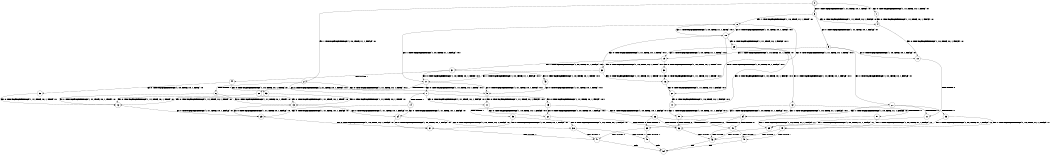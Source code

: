 digraph BCG {
size = "7, 10.5";
center = TRUE;
node [shape = circle];
0 [peripheries = 2];
0 -> 1 [label = "EX !0 !ATOMIC_EXCH_BRANCH (1, +1, TRUE, +0, 1, TRUE) !:0:"];
0 -> 2 [label = "EX !1 !ATOMIC_EXCH_BRANCH (1, +0, TRUE, +1, 1, FALSE) !:0:"];
0 -> 3 [label = "EX !0 !ATOMIC_EXCH_BRANCH (1, +1, TRUE, +0, 1, TRUE) !:0:"];
1 -> 4 [label = "EX !0 !ATOMIC_EXCH_BRANCH (1, +1, TRUE, +0, 1, FALSE) !:0:"];
2 -> 5 [label = "EX !0 !ATOMIC_EXCH_BRANCH (1, +1, TRUE, +0, 1, TRUE) !:0:1:"];
2 -> 6 [label = "TERMINATE !1"];
2 -> 7 [label = "EX !0 !ATOMIC_EXCH_BRANCH (1, +1, TRUE, +0, 1, TRUE) !:0:1:"];
3 -> 4 [label = "EX !0 !ATOMIC_EXCH_BRANCH (1, +1, TRUE, +0, 1, FALSE) !:0:"];
3 -> 8 [label = "EX !1 !ATOMIC_EXCH_BRANCH (1, +0, TRUE, +1, 1, TRUE) !:0:"];
3 -> 9 [label = "EX !0 !ATOMIC_EXCH_BRANCH (1, +1, TRUE, +0, 1, FALSE) !:0:"];
4 -> 10 [label = "EX !0 !ATOMIC_EXCH_BRANCH (1, +0, TRUE, +0, 1, FALSE) !:0:"];
5 -> 11 [label = "EX !0 !ATOMIC_EXCH_BRANCH (1, +1, TRUE, +0, 1, FALSE) !:0:1:"];
6 -> 12 [label = "EX !0 !ATOMIC_EXCH_BRANCH (1, +1, TRUE, +0, 1, TRUE) !:0:"];
6 -> 13 [label = "EX !0 !ATOMIC_EXCH_BRANCH (1, +1, TRUE, +0, 1, TRUE) !:0:"];
7 -> 11 [label = "EX !0 !ATOMIC_EXCH_BRANCH (1, +1, TRUE, +0, 1, FALSE) !:0:1:"];
7 -> 14 [label = "TERMINATE !1"];
7 -> 15 [label = "EX !0 !ATOMIC_EXCH_BRANCH (1, +1, TRUE, +0, 1, FALSE) !:0:1:"];
8 -> 16 [label = "EX !0 !ATOMIC_EXCH_BRANCH (1, +1, TRUE, +0, 1, TRUE) !:0:1:"];
8 -> 17 [label = "EX !1 !ATOMIC_EXCH_BRANCH (1, +0, TRUE, +1, 1, FALSE) !:0:1:"];
8 -> 18 [label = "EX !0 !ATOMIC_EXCH_BRANCH (1, +1, TRUE, +0, 1, TRUE) !:0:1:"];
9 -> 10 [label = "EX !0 !ATOMIC_EXCH_BRANCH (1, +0, TRUE, +0, 1, FALSE) !:0:"];
9 -> 19 [label = "EX !1 !ATOMIC_EXCH_BRANCH (1, +0, TRUE, +1, 1, TRUE) !:0:"];
9 -> 20 [label = "EX !0 !ATOMIC_EXCH_BRANCH (1, +0, TRUE, +0, 1, FALSE) !:0:"];
10 -> 21 [label = "TERMINATE !0"];
11 -> 22 [label = "EX !0 !ATOMIC_EXCH_BRANCH (1, +0, TRUE, +0, 1, FALSE) !:0:1:"];
12 -> 23 [label = "EX !0 !ATOMIC_EXCH_BRANCH (1, +1, TRUE, +0, 1, FALSE) !:0:"];
13 -> 23 [label = "EX !0 !ATOMIC_EXCH_BRANCH (1, +1, TRUE, +0, 1, FALSE) !:0:"];
13 -> 24 [label = "EX !0 !ATOMIC_EXCH_BRANCH (1, +1, TRUE, +0, 1, FALSE) !:0:"];
14 -> 23 [label = "EX !0 !ATOMIC_EXCH_BRANCH (1, +1, TRUE, +0, 1, FALSE) !:0:"];
14 -> 24 [label = "EX !0 !ATOMIC_EXCH_BRANCH (1, +1, TRUE, +0, 1, FALSE) !:0:"];
15 -> 22 [label = "EX !0 !ATOMIC_EXCH_BRANCH (1, +0, TRUE, +0, 1, FALSE) !:0:1:"];
15 -> 25 [label = "TERMINATE !1"];
15 -> 26 [label = "EX !0 !ATOMIC_EXCH_BRANCH (1, +0, TRUE, +0, 1, FALSE) !:0:1:"];
16 -> 27 [label = "EX !0 !ATOMIC_EXCH_BRANCH (1, +1, TRUE, +0, 1, FALSE) !:0:1:"];
17 -> 5 [label = "EX !0 !ATOMIC_EXCH_BRANCH (1, +1, TRUE, +0, 1, TRUE) !:0:1:"];
17 -> 28 [label = "TERMINATE !1"];
17 -> 7 [label = "EX !0 !ATOMIC_EXCH_BRANCH (1, +1, TRUE, +0, 1, TRUE) !:0:1:"];
18 -> 27 [label = "EX !0 !ATOMIC_EXCH_BRANCH (1, +1, TRUE, +0, 1, FALSE) !:0:1:"];
18 -> 8 [label = "EX !1 !ATOMIC_EXCH_BRANCH (1, +0, TRUE, +1, 1, TRUE) !:0:1:"];
18 -> 29 [label = "EX !0 !ATOMIC_EXCH_BRANCH (1, +1, TRUE, +0, 1, FALSE) !:0:1:"];
19 -> 30 [label = "EX !0 !ATOMIC_EXCH_BRANCH (1, +0, TRUE, +0, 1, TRUE) !:0:1:"];
19 -> 31 [label = "EX !1 !ATOMIC_EXCH_BRANCH (1, +0, TRUE, +1, 1, FALSE) !:0:1:"];
19 -> 32 [label = "EX !0 !ATOMIC_EXCH_BRANCH (1, +0, TRUE, +0, 1, TRUE) !:0:1:"];
20 -> 21 [label = "TERMINATE !0"];
20 -> 33 [label = "TERMINATE !0"];
20 -> 34 [label = "EX !1 !ATOMIC_EXCH_BRANCH (1, +0, TRUE, +1, 1, FALSE) !:0:"];
21 -> 35 [label = "EX !1 !ATOMIC_EXCH_BRANCH (1, +0, TRUE, +1, 1, FALSE) !:1:"];
22 -> 36 [label = "TERMINATE !0"];
23 -> 37 [label = "EX !0 !ATOMIC_EXCH_BRANCH (1, +0, TRUE, +0, 1, FALSE) !:0:"];
24 -> 37 [label = "EX !0 !ATOMIC_EXCH_BRANCH (1, +0, TRUE, +0, 1, FALSE) !:0:"];
24 -> 38 [label = "EX !0 !ATOMIC_EXCH_BRANCH (1, +0, TRUE, +0, 1, FALSE) !:0:"];
25 -> 37 [label = "EX !0 !ATOMIC_EXCH_BRANCH (1, +0, TRUE, +0, 1, FALSE) !:0:"];
25 -> 38 [label = "EX !0 !ATOMIC_EXCH_BRANCH (1, +0, TRUE, +0, 1, FALSE) !:0:"];
26 -> 36 [label = "TERMINATE !0"];
26 -> 39 [label = "TERMINATE !1"];
26 -> 40 [label = "TERMINATE !0"];
27 -> 41 [label = "EX !0 !ATOMIC_EXCH_BRANCH (1, +0, TRUE, +0, 1, FALSE) !:0:1:"];
28 -> 12 [label = "EX !0 !ATOMIC_EXCH_BRANCH (1, +1, TRUE, +0, 1, TRUE) !:0:"];
28 -> 13 [label = "EX !0 !ATOMIC_EXCH_BRANCH (1, +1, TRUE, +0, 1, TRUE) !:0:"];
29 -> 41 [label = "EX !0 !ATOMIC_EXCH_BRANCH (1, +0, TRUE, +0, 1, FALSE) !:0:1:"];
29 -> 19 [label = "EX !1 !ATOMIC_EXCH_BRANCH (1, +0, TRUE, +1, 1, TRUE) !:0:1:"];
29 -> 42 [label = "EX !0 !ATOMIC_EXCH_BRANCH (1, +0, TRUE, +0, 1, FALSE) !:0:1:"];
30 -> 16 [label = "EX !0 !ATOMIC_EXCH_BRANCH (1, +1, TRUE, +0, 1, TRUE) !:0:1:"];
31 -> 43 [label = "EX !0 !ATOMIC_EXCH_BRANCH (1, +0, TRUE, +0, 1, TRUE) !:0:1:"];
31 -> 44 [label = "TERMINATE !1"];
31 -> 17 [label = "EX !0 !ATOMIC_EXCH_BRANCH (1, +0, TRUE, +0, 1, TRUE) !:0:1:"];
32 -> 16 [label = "EX !0 !ATOMIC_EXCH_BRANCH (1, +1, TRUE, +0, 1, TRUE) !:0:1:"];
32 -> 17 [label = "EX !1 !ATOMIC_EXCH_BRANCH (1, +0, TRUE, +1, 1, FALSE) !:0:1:"];
32 -> 18 [label = "EX !0 !ATOMIC_EXCH_BRANCH (1, +1, TRUE, +0, 1, TRUE) !:0:1:"];
33 -> 35 [label = "EX !1 !ATOMIC_EXCH_BRANCH (1, +0, TRUE, +1, 1, FALSE) !:1:"];
33 -> 45 [label = "EX !1 !ATOMIC_EXCH_BRANCH (1, +0, TRUE, +1, 1, FALSE) !:1:"];
34 -> 36 [label = "TERMINATE !0"];
34 -> 39 [label = "TERMINATE !1"];
34 -> 40 [label = "TERMINATE !0"];
35 -> 46 [label = "TERMINATE !1"];
36 -> 46 [label = "TERMINATE !1"];
37 -> 47 [label = "TERMINATE !0"];
38 -> 47 [label = "TERMINATE !0"];
38 -> 48 [label = "TERMINATE !0"];
39 -> 47 [label = "TERMINATE !0"];
39 -> 48 [label = "TERMINATE !0"];
40 -> 46 [label = "TERMINATE !1"];
40 -> 49 [label = "TERMINATE !1"];
41 -> 50 [label = "EX !1 !ATOMIC_EXCH_BRANCH (1, +0, TRUE, +1, 1, FALSE) !:0:1:"];
42 -> 50 [label = "EX !1 !ATOMIC_EXCH_BRANCH (1, +0, TRUE, +1, 1, FALSE) !:0:1:"];
42 -> 51 [label = "TERMINATE !0"];
42 -> 34 [label = "EX !1 !ATOMIC_EXCH_BRANCH (1, +0, TRUE, +1, 1, FALSE) !:0:1:"];
43 -> 5 [label = "EX !0 !ATOMIC_EXCH_BRANCH (1, +1, TRUE, +0, 1, TRUE) !:0:1:"];
44 -> 52 [label = "EX !0 !ATOMIC_EXCH_BRANCH (1, +0, TRUE, +0, 1, TRUE) !:0:"];
44 -> 53 [label = "EX !0 !ATOMIC_EXCH_BRANCH (1, +0, TRUE, +0, 1, TRUE) !:0:"];
45 -> 46 [label = "TERMINATE !1"];
45 -> 49 [label = "TERMINATE !1"];
46 -> 54 [label = "exit"];
47 -> 54 [label = "exit"];
48 -> 54 [label = "exit"];
49 -> 54 [label = "exit"];
50 -> 36 [label = "TERMINATE !0"];
51 -> 35 [label = "EX !1 !ATOMIC_EXCH_BRANCH (1, +0, TRUE, +1, 1, FALSE) !:1:"];
51 -> 45 [label = "EX !1 !ATOMIC_EXCH_BRANCH (1, +0, TRUE, +1, 1, FALSE) !:1:"];
52 -> 12 [label = "EX !0 !ATOMIC_EXCH_BRANCH (1, +1, TRUE, +0, 1, TRUE) !:0:"];
53 -> 12 [label = "EX !0 !ATOMIC_EXCH_BRANCH (1, +1, TRUE, +0, 1, TRUE) !:0:"];
53 -> 13 [label = "EX !0 !ATOMIC_EXCH_BRANCH (1, +1, TRUE, +0, 1, TRUE) !:0:"];
}
